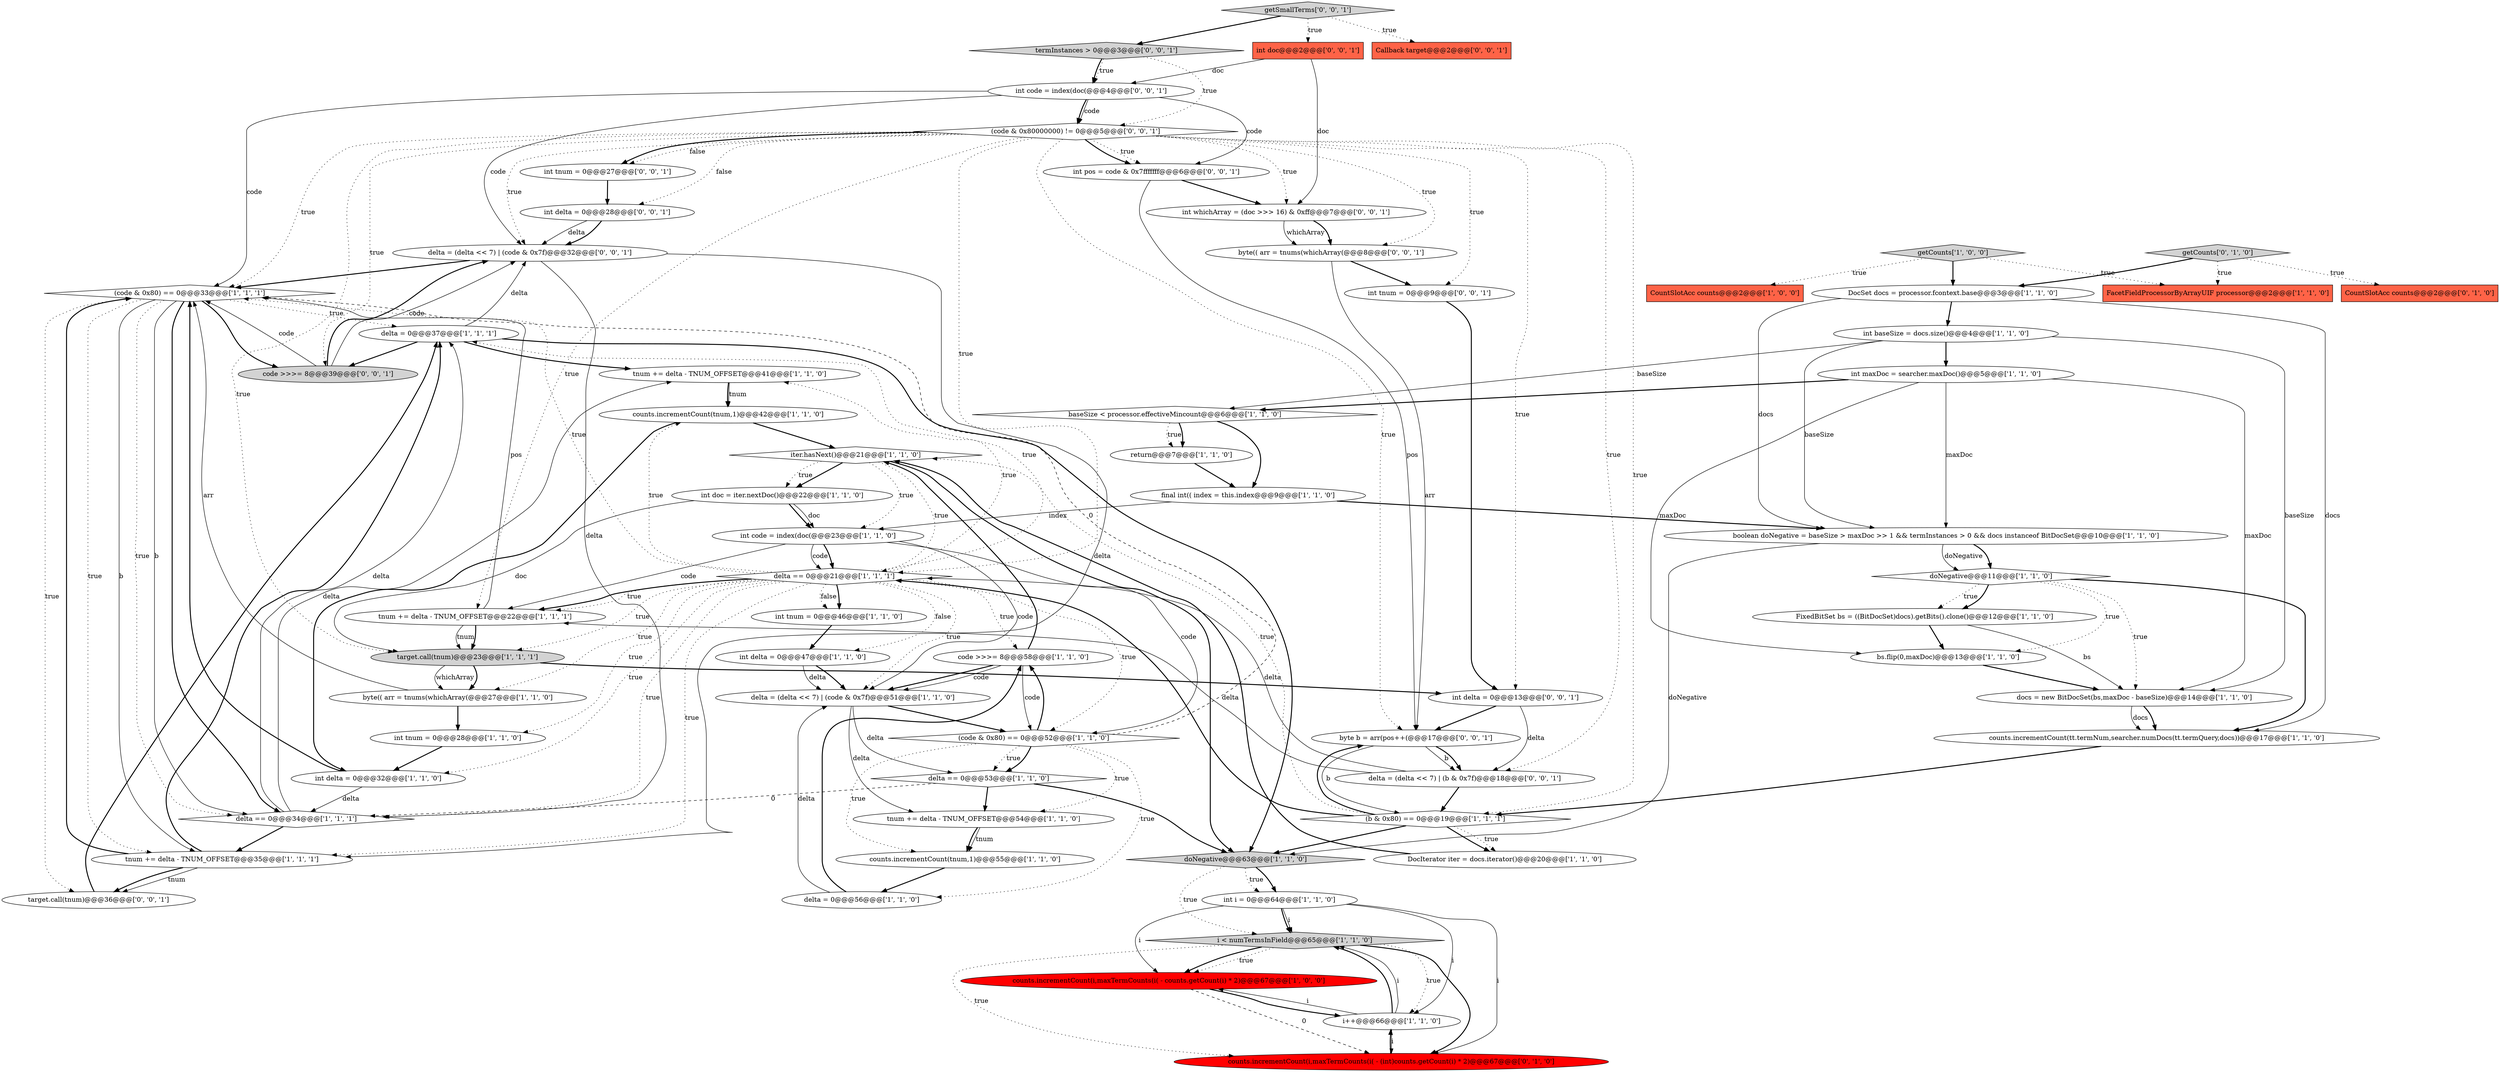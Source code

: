 digraph {
52 [style = filled, label = "int doc@@@2@@@['0', '0', '1']", fillcolor = tomato, shape = box image = "AAA0AAABBB3BBB"];
10 [style = filled, label = "byte(( arr = tnums(whichArray(@@@27@@@['1', '1', '0']", fillcolor = white, shape = ellipse image = "AAA0AAABBB1BBB"];
4 [style = filled, label = "code >>>= 8@@@58@@@['1', '1', '0']", fillcolor = white, shape = ellipse image = "AAA0AAABBB1BBB"];
17 [style = filled, label = "CountSlotAcc counts@@@2@@@['1', '0', '0']", fillcolor = tomato, shape = box image = "AAA0AAABBB1BBB"];
55 [style = filled, label = "termInstances > 0@@@3@@@['0', '0', '1']", fillcolor = lightgray, shape = diamond image = "AAA0AAABBB3BBB"];
60 [style = filled, label = "int code = index(doc(@@@4@@@['0', '0', '1']", fillcolor = white, shape = ellipse image = "AAA0AAABBB3BBB"];
66 [style = filled, label = "(code & 0x80000000) != 0@@@5@@@['0', '0', '1']", fillcolor = white, shape = diamond image = "AAA0AAABBB3BBB"];
13 [style = filled, label = "counts.incrementCount(i,maxTermCounts(i( - counts.getCount(i) * 2)@@@67@@@['1', '0', '0']", fillcolor = red, shape = ellipse image = "AAA1AAABBB1BBB"];
63 [style = filled, label = "int tnum = 0@@@27@@@['0', '0', '1']", fillcolor = white, shape = ellipse image = "AAA0AAABBB3BBB"];
24 [style = filled, label = "int maxDoc = searcher.maxDoc()@@@5@@@['1', '1', '0']", fillcolor = white, shape = ellipse image = "AAA0AAABBB1BBB"];
58 [style = filled, label = "byte b = arr(pos++(@@@17@@@['0', '0', '1']", fillcolor = white, shape = ellipse image = "AAA0AAABBB3BBB"];
33 [style = filled, label = "int baseSize = docs.size()@@@4@@@['1', '1', '0']", fillcolor = white, shape = ellipse image = "AAA0AAABBB1BBB"];
36 [style = filled, label = "int delta = 0@@@47@@@['1', '1', '0']", fillcolor = white, shape = ellipse image = "AAA0AAABBB1BBB"];
41 [style = filled, label = "counts.incrementCount(tt.termNum,searcher.numDocs(tt.termQuery,docs))@@@17@@@['1', '1', '0']", fillcolor = white, shape = ellipse image = "AAA0AAABBB1BBB"];
38 [style = filled, label = "i++@@@66@@@['1', '1', '0']", fillcolor = white, shape = ellipse image = "AAA0AAABBB1BBB"];
44 [style = filled, label = "delta = (delta << 7) | (code & 0x7f)@@@51@@@['1', '1', '0']", fillcolor = white, shape = ellipse image = "AAA0AAABBB1BBB"];
5 [style = filled, label = "bs.flip(0,maxDoc)@@@13@@@['1', '1', '0']", fillcolor = white, shape = ellipse image = "AAA0AAABBB1BBB"];
26 [style = filled, label = "delta == 0@@@21@@@['1', '1', '1']", fillcolor = white, shape = diamond image = "AAA0AAABBB1BBB"];
34 [style = filled, label = "FacetFieldProcessorByArrayUIF processor@@@2@@@['1', '1', '0']", fillcolor = tomato, shape = box image = "AAA0AAABBB1BBB"];
28 [style = filled, label = "(code & 0x80) == 0@@@33@@@['1', '1', '1']", fillcolor = white, shape = diamond image = "AAA0AAABBB1BBB"];
49 [style = filled, label = "byte(( arr = tnums(whichArray(@@@8@@@['0', '0', '1']", fillcolor = white, shape = ellipse image = "AAA0AAABBB3BBB"];
30 [style = filled, label = "delta = 0@@@37@@@['1', '1', '1']", fillcolor = white, shape = ellipse image = "AAA0AAABBB1BBB"];
50 [style = filled, label = "int delta = 0@@@13@@@['0', '0', '1']", fillcolor = white, shape = ellipse image = "AAA0AAABBB3BBB"];
57 [style = filled, label = "Callback target@@@2@@@['0', '0', '1']", fillcolor = tomato, shape = box image = "AAA0AAABBB3BBB"];
8 [style = filled, label = "final int(( index = this.index@@@9@@@['1', '1', '0']", fillcolor = white, shape = ellipse image = "AAA0AAABBB1BBB"];
21 [style = filled, label = "int tnum = 0@@@28@@@['1', '1', '0']", fillcolor = white, shape = ellipse image = "AAA0AAABBB1BBB"];
32 [style = filled, label = "(code & 0x80) == 0@@@52@@@['1', '1', '0']", fillcolor = white, shape = diamond image = "AAA0AAABBB1BBB"];
37 [style = filled, label = "tnum += delta - TNUM_OFFSET@@@35@@@['1', '1', '1']", fillcolor = white, shape = ellipse image = "AAA0AAABBB1BBB"];
35 [style = filled, label = "target.call(tnum)@@@23@@@['1', '1', '1']", fillcolor = lightgray, shape = ellipse image = "AAA0AAABBB1BBB"];
45 [style = filled, label = "delta == 0@@@53@@@['1', '1', '0']", fillcolor = white, shape = diamond image = "AAA0AAABBB1BBB"];
48 [style = filled, label = "CountSlotAcc counts@@@2@@@['0', '1', '0']", fillcolor = tomato, shape = box image = "AAA0AAABBB2BBB"];
59 [style = filled, label = "target.call(tnum)@@@36@@@['0', '0', '1']", fillcolor = white, shape = ellipse image = "AAA0AAABBB3BBB"];
1 [style = filled, label = "int doc = iter.nextDoc()@@@22@@@['1', '1', '0']", fillcolor = white, shape = ellipse image = "AAA0AAABBB1BBB"];
27 [style = filled, label = "delta == 0@@@34@@@['1', '1', '1']", fillcolor = white, shape = diamond image = "AAA0AAABBB1BBB"];
56 [style = filled, label = "int pos = code & 0x7fffffff@@@6@@@['0', '0', '1']", fillcolor = white, shape = ellipse image = "AAA0AAABBB3BBB"];
0 [style = filled, label = "docs = new BitDocSet(bs,maxDoc - baseSize)@@@14@@@['1', '1', '0']", fillcolor = white, shape = ellipse image = "AAA0AAABBB1BBB"];
53 [style = filled, label = "int whichArray = (doc >>> 16) & 0xff@@@7@@@['0', '0', '1']", fillcolor = white, shape = ellipse image = "AAA0AAABBB3BBB"];
11 [style = filled, label = "counts.incrementCount(tnum,1)@@@42@@@['1', '1', '0']", fillcolor = white, shape = ellipse image = "AAA0AAABBB1BBB"];
42 [style = filled, label = "delta = 0@@@56@@@['1', '1', '0']", fillcolor = white, shape = ellipse image = "AAA0AAABBB1BBB"];
29 [style = filled, label = "int code = index(doc(@@@23@@@['1', '1', '0']", fillcolor = white, shape = ellipse image = "AAA0AAABBB1BBB"];
6 [style = filled, label = "int delta = 0@@@32@@@['1', '1', '0']", fillcolor = white, shape = ellipse image = "AAA0AAABBB1BBB"];
19 [style = filled, label = "tnum += delta - TNUM_OFFSET@@@22@@@['1', '1', '1']", fillcolor = white, shape = ellipse image = "AAA0AAABBB1BBB"];
14 [style = filled, label = "doNegative@@@11@@@['1', '1', '0']", fillcolor = white, shape = diamond image = "AAA0AAABBB1BBB"];
43 [style = filled, label = "return@@@7@@@['1', '1', '0']", fillcolor = white, shape = ellipse image = "AAA0AAABBB1BBB"];
64 [style = filled, label = "delta = (delta << 7) | (code & 0x7f)@@@32@@@['0', '0', '1']", fillcolor = white, shape = ellipse image = "AAA0AAABBB3BBB"];
40 [style = filled, label = "tnum += delta - TNUM_OFFSET@@@54@@@['1', '1', '0']", fillcolor = white, shape = ellipse image = "AAA0AAABBB1BBB"];
15 [style = filled, label = "int tnum = 0@@@46@@@['1', '1', '0']", fillcolor = white, shape = ellipse image = "AAA0AAABBB1BBB"];
9 [style = filled, label = "getCounts['1', '0', '0']", fillcolor = lightgray, shape = diamond image = "AAA0AAABBB1BBB"];
25 [style = filled, label = "tnum += delta - TNUM_OFFSET@@@41@@@['1', '1', '0']", fillcolor = white, shape = ellipse image = "AAA0AAABBB1BBB"];
20 [style = filled, label = "i < numTermsInField@@@65@@@['1', '1', '0']", fillcolor = lightgray, shape = diamond image = "AAA0AAABBB1BBB"];
51 [style = filled, label = "int delta = 0@@@28@@@['0', '0', '1']", fillcolor = white, shape = ellipse image = "AAA0AAABBB3BBB"];
3 [style = filled, label = "baseSize < processor.effectiveMincount@@@6@@@['1', '1', '0']", fillcolor = white, shape = diamond image = "AAA0AAABBB1BBB"];
22 [style = filled, label = "int i = 0@@@64@@@['1', '1', '0']", fillcolor = white, shape = ellipse image = "AAA0AAABBB1BBB"];
47 [style = filled, label = "getCounts['0', '1', '0']", fillcolor = lightgray, shape = diamond image = "AAA0AAABBB2BBB"];
23 [style = filled, label = "counts.incrementCount(tnum,1)@@@55@@@['1', '1', '0']", fillcolor = white, shape = ellipse image = "AAA0AAABBB1BBB"];
31 [style = filled, label = "DocSet docs = processor.fcontext.base@@@3@@@['1', '1', '0']", fillcolor = white, shape = ellipse image = "AAA0AAABBB1BBB"];
12 [style = filled, label = "FixedBitSet bs = ((BitDocSet)docs).getBits().clone()@@@12@@@['1', '1', '0']", fillcolor = white, shape = ellipse image = "AAA0AAABBB1BBB"];
61 [style = filled, label = "delta = (delta << 7) | (b & 0x7f)@@@18@@@['0', '0', '1']", fillcolor = white, shape = ellipse image = "AAA0AAABBB3BBB"];
62 [style = filled, label = "getSmallTerms['0', '0', '1']", fillcolor = lightgray, shape = diamond image = "AAA0AAABBB3BBB"];
16 [style = filled, label = "doNegative@@@63@@@['1', '1', '0']", fillcolor = lightgray, shape = diamond image = "AAA0AAABBB1BBB"];
46 [style = filled, label = "counts.incrementCount(i,maxTermCounts(i( - (int)counts.getCount(i) * 2)@@@67@@@['0', '1', '0']", fillcolor = red, shape = ellipse image = "AAA1AAABBB2BBB"];
2 [style = filled, label = "iter.hasNext()@@@21@@@['1', '1', '0']", fillcolor = white, shape = diamond image = "AAA0AAABBB1BBB"];
54 [style = filled, label = "code >>>= 8@@@39@@@['0', '0', '1']", fillcolor = lightgray, shape = ellipse image = "AAA0AAABBB3BBB"];
18 [style = filled, label = "(b & 0x80) == 0@@@19@@@['1', '1', '1']", fillcolor = white, shape = diamond image = "AAA0AAABBB1BBB"];
65 [style = filled, label = "int tnum = 0@@@9@@@['0', '0', '1']", fillcolor = white, shape = ellipse image = "AAA0AAABBB3BBB"];
7 [style = filled, label = "DocIterator iter = docs.iterator()@@@20@@@['1', '1', '0']", fillcolor = white, shape = ellipse image = "AAA0AAABBB1BBB"];
39 [style = filled, label = "boolean doNegative = baseSize > maxDoc >> 1 && termInstances > 0 && docs instanceof BitDocSet@@@10@@@['1', '1', '0']", fillcolor = white, shape = ellipse image = "AAA0AAABBB1BBB"];
62->52 [style = dotted, label="true"];
64->27 [style = solid, label="delta"];
50->61 [style = solid, label="delta"];
6->27 [style = solid, label="delta"];
37->28 [style = bold, label=""];
66->51 [style = dotted, label="false"];
12->5 [style = bold, label=""];
58->61 [style = solid, label="b"];
14->0 [style = dotted, label="true"];
33->3 [style = solid, label="baseSize"];
26->37 [style = dotted, label="true"];
62->57 [style = dotted, label="true"];
1->35 [style = solid, label="doc"];
47->34 [style = dotted, label="true"];
39->14 [style = bold, label=""];
32->45 [style = dotted, label="true"];
16->20 [style = dotted, label="true"];
26->19 [style = dotted, label="true"];
62->55 [style = bold, label=""];
4->44 [style = bold, label=""];
40->23 [style = bold, label=""];
13->46 [style = dashed, label="0"];
28->30 [style = dotted, label="true"];
39->16 [style = solid, label="doNegative"];
32->42 [style = dotted, label="true"];
65->50 [style = bold, label=""];
5->0 [style = bold, label=""];
35->50 [style = bold, label=""];
26->30 [style = dotted, label="true"];
66->64 [style = dotted, label="true"];
26->28 [style = dotted, label="true"];
39->14 [style = solid, label="doNegative"];
53->49 [style = solid, label="whichArray"];
28->59 [style = dotted, label="true"];
43->8 [style = bold, label=""];
26->15 [style = bold, label=""];
20->13 [style = dotted, label="true"];
35->10 [style = bold, label=""];
32->4 [style = bold, label=""];
31->41 [style = solid, label="docs"];
30->64 [style = solid, label="delta"];
28->27 [style = dotted, label="true"];
26->4 [style = dotted, label="true"];
8->39 [style = bold, label=""];
52->60 [style = solid, label="doc"];
56->53 [style = bold, label=""];
60->66 [style = bold, label=""];
2->16 [style = bold, label=""];
55->60 [style = bold, label=""];
66->63 [style = bold, label=""];
29->26 [style = solid, label="code"];
46->38 [style = bold, label=""];
60->66 [style = solid, label="code"];
14->12 [style = dotted, label="true"];
63->51 [style = bold, label=""];
36->44 [style = bold, label=""];
28->27 [style = solid, label="b"];
2->29 [style = dotted, label="true"];
26->36 [style = dotted, label="false"];
26->44 [style = dotted, label="true"];
66->54 [style = dotted, label="true"];
44->40 [style = solid, label="delta"];
66->18 [style = dotted, label="true"];
28->54 [style = bold, label=""];
33->39 [style = solid, label="baseSize"];
27->30 [style = solid, label="delta"];
35->10 [style = solid, label="whichArray"];
24->0 [style = solid, label="maxDoc"];
10->21 [style = bold, label=""];
4->2 [style = bold, label=""];
26->15 [style = dotted, label="false"];
29->26 [style = bold, label=""];
10->28 [style = solid, label="arr"];
25->11 [style = solid, label="tnum"];
22->46 [style = solid, label="i"];
24->39 [style = solid, label="maxDoc"];
36->44 [style = solid, label="delta"];
22->20 [style = bold, label=""];
58->18 [style = solid, label="b"];
26->32 [style = dotted, label="true"];
60->28 [style = solid, label="code"];
7->2 [style = bold, label=""];
31->33 [style = bold, label=""];
44->32 [style = bold, label=""];
61->18 [style = bold, label=""];
8->29 [style = solid, label="index"];
66->56 [style = dotted, label="true"];
26->6 [style = dotted, label="true"];
18->7 [style = bold, label=""];
64->37 [style = solid, label="delta"];
28->37 [style = dotted, label="true"];
24->3 [style = bold, label=""];
33->0 [style = solid, label="baseSize"];
22->38 [style = solid, label="i"];
15->36 [style = bold, label=""];
4->32 [style = solid, label="code"];
20->38 [style = dotted, label="true"];
54->64 [style = bold, label=""];
38->20 [style = bold, label=""];
58->61 [style = bold, label=""];
45->27 [style = dashed, label="0"];
20->13 [style = bold, label=""];
18->7 [style = dotted, label="true"];
47->48 [style = dotted, label="true"];
50->58 [style = bold, label=""];
2->1 [style = bold, label=""];
9->31 [style = bold, label=""];
37->30 [style = bold, label=""];
47->31 [style = bold, label=""];
26->27 [style = dotted, label="true"];
18->26 [style = bold, label=""];
40->23 [style = solid, label="tnum"];
45->16 [style = bold, label=""];
49->65 [style = bold, label=""];
3->43 [style = dotted, label="true"];
19->35 [style = solid, label="tnum"];
26->19 [style = bold, label=""];
51->64 [style = solid, label="delta"];
23->42 [style = bold, label=""];
0->41 [style = bold, label=""];
42->4 [style = bold, label=""];
60->56 [style = solid, label="code"];
27->37 [style = bold, label=""];
61->19 [style = solid, label="delta"];
14->5 [style = dotted, label="true"];
20->46 [style = dotted, label="true"];
38->13 [style = solid, label="i"];
18->58 [style = bold, label=""];
51->64 [style = bold, label=""];
33->24 [style = bold, label=""];
3->8 [style = bold, label=""];
19->35 [style = bold, label=""];
31->39 [style = solid, label="docs"];
30->54 [style = bold, label=""];
19->28 [style = solid, label="pos"];
49->58 [style = solid, label="arr"];
38->46 [style = solid, label="i"];
52->53 [style = solid, label="doc"];
2->26 [style = dotted, label="true"];
66->53 [style = dotted, label="true"];
37->59 [style = solid, label="tnum"];
4->44 [style = solid, label="code"];
66->28 [style = dotted, label="true"];
26->35 [style = dotted, label="true"];
66->63 [style = dotted, label="false"];
26->11 [style = dotted, label="true"];
1->29 [style = bold, label=""];
55->66 [style = dotted, label="true"];
55->60 [style = dotted, label="true"];
41->18 [style = bold, label=""];
14->41 [style = bold, label=""];
66->35 [style = dotted, label="true"];
45->40 [style = bold, label=""];
54->64 [style = solid, label="code"];
60->64 [style = solid, label="code"];
18->2 [style = dotted, label="true"];
18->16 [style = bold, label=""];
32->45 [style = bold, label=""];
32->28 [style = dashed, label="0"];
66->61 [style = dotted, label="true"];
66->19 [style = dotted, label="true"];
21->6 [style = bold, label=""];
56->58 [style = solid, label="pos"];
66->50 [style = dotted, label="true"];
26->25 [style = dotted, label="true"];
32->23 [style = dotted, label="true"];
22->13 [style = solid, label="i"];
9->17 [style = dotted, label="true"];
11->6 [style = bold, label=""];
66->26 [style = dotted, label="true"];
20->46 [style = bold, label=""];
12->0 [style = solid, label="bs"];
29->19 [style = solid, label="code"];
42->44 [style = solid, label="delta"];
44->45 [style = solid, label="delta"];
30->25 [style = bold, label=""];
28->37 [style = solid, label="b"];
32->40 [style = dotted, label="true"];
16->22 [style = bold, label=""];
16->22 [style = dotted, label="true"];
29->44 [style = solid, label="code"];
66->58 [style = dotted, label="true"];
11->2 [style = bold, label=""];
22->20 [style = solid, label="i"];
0->41 [style = solid, label="docs"];
53->49 [style = bold, label=""];
1->29 [style = solid, label="doc"];
38->20 [style = solid, label="i"];
54->28 [style = solid, label="code"];
9->34 [style = dotted, label="true"];
25->11 [style = bold, label=""];
61->26 [style = solid, label="delta"];
2->1 [style = dotted, label="true"];
26->10 [style = dotted, label="true"];
37->59 [style = bold, label=""];
14->12 [style = bold, label=""];
29->32 [style = solid, label="code"];
26->21 [style = dotted, label="true"];
66->49 [style = dotted, label="true"];
59->30 [style = bold, label=""];
27->25 [style = solid, label="delta"];
13->38 [style = bold, label=""];
3->43 [style = bold, label=""];
66->65 [style = dotted, label="true"];
28->27 [style = bold, label=""];
64->28 [style = bold, label=""];
30->16 [style = bold, label=""];
24->5 [style = solid, label="maxDoc"];
66->56 [style = bold, label=""];
6->28 [style = bold, label=""];
}
